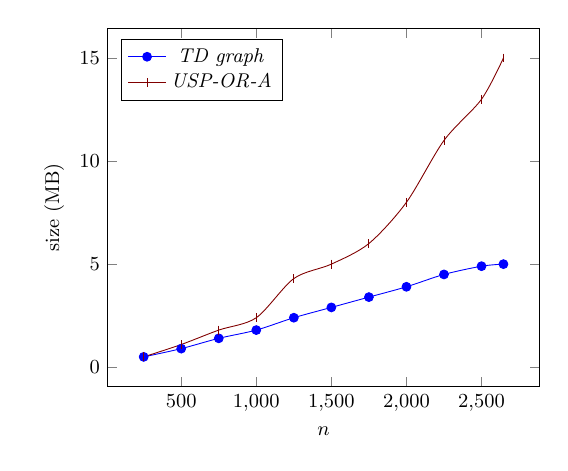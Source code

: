 \tikzstyle{textstyle}=[font=\fontsize{9}{9}\selectfont]
\begin{tikzpicture}[textstyle, scale=0.8]
    \begin{axis}[
        xlabel={$n$},
        ylabel={size (MB)},
		legend pos=north west
        ]
        
    \addplot[smooth,mark=*,color=blue, solid] plot coordinates {
		(250,0.5)
		(500,0.9)
		(750,1.4)
		(1000,1.8)
		(1250,2.4)
		(1500,2.9)
		(1750,3.4)
		(2000,3.9)
		(2250,4.5)
		(2500,4.9)
		(2646,5)
    };
    \addlegendentry{\textit{TD graph}}
    
    \addplot[smooth,mark=|,color=black!50!red, solid] plot coordinates {
		(250,0.5)
		(500,1.1)
		(750,1.8)
		(1000,2.4)
		(1250,4.3)
		(1500,5)
		(1750,6)
		(2000,8)
		(2250,11)
		(2500,13)
		(2646,15)
    };
    \addlegendentry{\textit{USP-OR-A}}
    
    \end{axis}
\end{tikzpicture}
